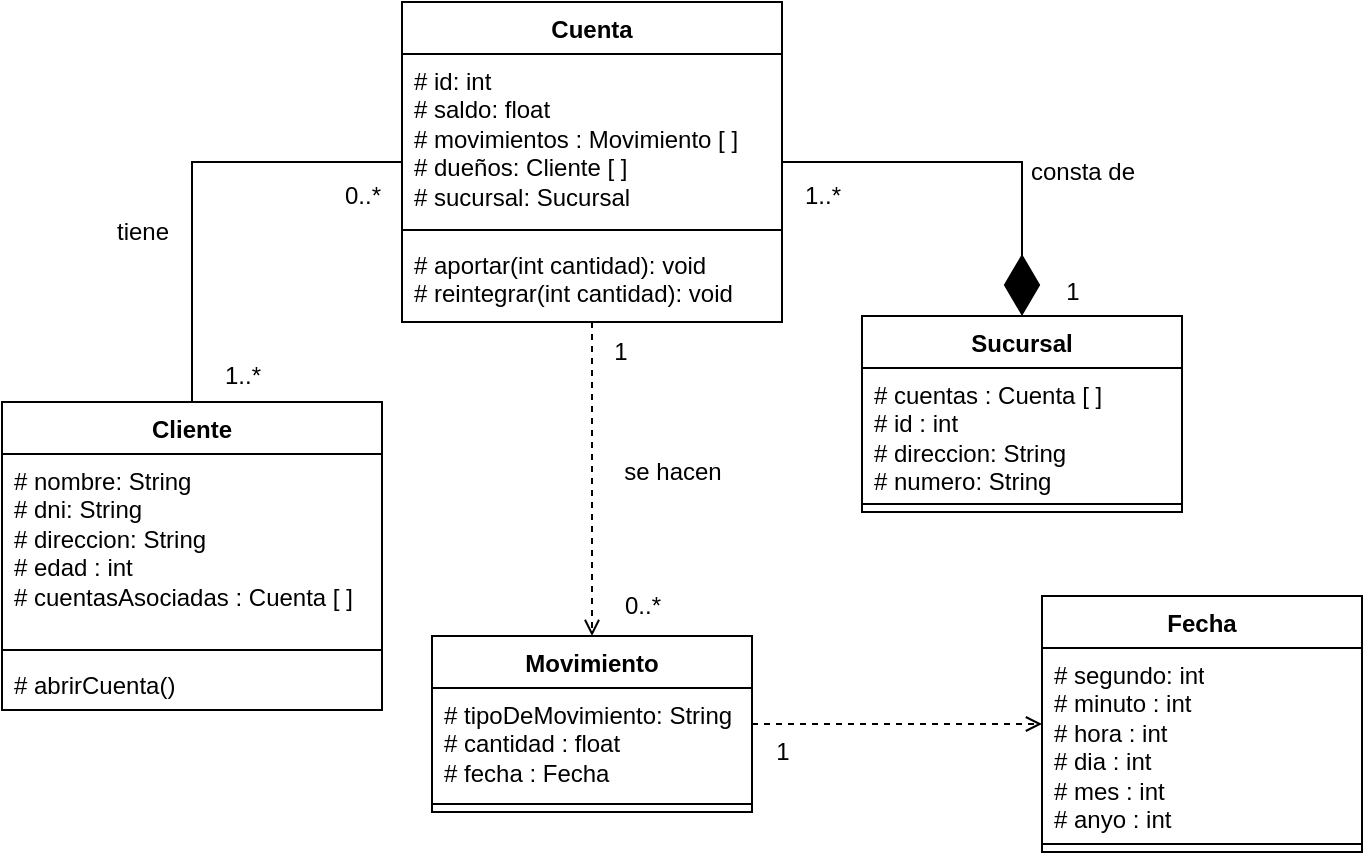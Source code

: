 <mxfile version="23.1.5" type="device">
  <diagram name="Página-1" id="_55B5pC5JDJ37WSoiYtw">
    <mxGraphModel dx="1114" dy="653" grid="1" gridSize="10" guides="1" tooltips="1" connect="1" arrows="1" fold="1" page="1" pageScale="1" pageWidth="827" pageHeight="1169" math="0" shadow="0">
      <root>
        <mxCell id="0" />
        <mxCell id="1" parent="0" />
        <mxCell id="JdFoB4AgebhaKyHrLRt9-7" style="edgeStyle=orthogonalEdgeStyle;rounded=0;orthogonalLoop=1;jettySize=auto;html=1;endArrow=none;endFill=0;" parent="1" source="mr3bneJVzwEX0hUYLpeO-5" target="m55yP_ke44dP9PxHUv14-1" edge="1">
          <mxGeometry relative="1" as="geometry" />
        </mxCell>
        <mxCell id="JdFoB4AgebhaKyHrLRt9-8" style="edgeStyle=orthogonalEdgeStyle;rounded=0;orthogonalLoop=1;jettySize=auto;html=1;endArrow=diamondThin;endFill=1;startSize=12;endSize=28;entryX=0.5;entryY=0;entryDx=0;entryDy=0;" parent="1" source="mr3bneJVzwEX0hUYLpeO-5" target="mr3bneJVzwEX0hUYLpeO-19" edge="1">
          <mxGeometry relative="1" as="geometry">
            <mxPoint x="595" y="370" as="targetPoint" />
          </mxGeometry>
        </mxCell>
        <mxCell id="JdFoB4AgebhaKyHrLRt9-9" style="edgeStyle=orthogonalEdgeStyle;rounded=0;orthogonalLoop=1;jettySize=auto;html=1;dashed=1;endArrow=open;endFill=0;" parent="1" source="mr3bneJVzwEX0hUYLpeO-5" target="mr3bneJVzwEX0hUYLpeO-10" edge="1">
          <mxGeometry relative="1" as="geometry" />
        </mxCell>
        <mxCell id="JdFoB4AgebhaKyHrLRt9-10" style="edgeStyle=orthogonalEdgeStyle;rounded=0;orthogonalLoop=1;jettySize=auto;html=1;endArrow=open;endFill=0;dashed=1;" parent="1" source="mr3bneJVzwEX0hUYLpeO-10" target="mr3bneJVzwEX0hUYLpeO-14" edge="1">
          <mxGeometry relative="1" as="geometry">
            <mxPoint x="550" y="563" as="targetPoint" />
            <Array as="points" />
          </mxGeometry>
        </mxCell>
        <mxCell id="JdFoB4AgebhaKyHrLRt9-11" value="0..*" style="text;html=1;align=center;verticalAlign=middle;resizable=0;points=[];autosize=1;strokeColor=none;fillColor=none;" parent="1" vertex="1">
          <mxGeometry x="250" y="280" width="40" height="30" as="geometry" />
        </mxCell>
        <mxCell id="JdFoB4AgebhaKyHrLRt9-12" value="0..*" style="text;html=1;align=center;verticalAlign=middle;resizable=0;points=[];autosize=1;strokeColor=none;fillColor=none;" parent="1" vertex="1">
          <mxGeometry x="390" y="485" width="40" height="30" as="geometry" />
        </mxCell>
        <mxCell id="JdFoB4AgebhaKyHrLRt9-13" value="1..*" style="text;html=1;align=center;verticalAlign=middle;resizable=0;points=[];autosize=1;strokeColor=none;fillColor=none;" parent="1" vertex="1">
          <mxGeometry x="190" y="370" width="40" height="30" as="geometry" />
        </mxCell>
        <mxCell id="JdFoB4AgebhaKyHrLRt9-14" value="1..*" style="text;html=1;align=center;verticalAlign=middle;resizable=0;points=[];autosize=1;strokeColor=none;fillColor=none;" parent="1" vertex="1">
          <mxGeometry x="480" y="280" width="40" height="30" as="geometry" />
        </mxCell>
        <mxCell id="JdFoB4AgebhaKyHrLRt9-15" value="1" style="text;html=1;align=center;verticalAlign=middle;resizable=0;points=[];autosize=1;strokeColor=none;fillColor=none;" parent="1" vertex="1">
          <mxGeometry x="610" y="328" width="30" height="30" as="geometry" />
        </mxCell>
        <mxCell id="JdFoB4AgebhaKyHrLRt9-16" value="1" style="text;html=1;align=center;verticalAlign=middle;resizable=0;points=[];autosize=1;strokeColor=none;fillColor=none;" parent="1" vertex="1">
          <mxGeometry x="384" y="358" width="30" height="30" as="geometry" />
        </mxCell>
        <mxCell id="JdFoB4AgebhaKyHrLRt9-17" value="consta de" style="text;html=1;align=center;verticalAlign=middle;resizable=0;points=[];autosize=1;strokeColor=none;fillColor=none;" parent="1" vertex="1">
          <mxGeometry x="590" y="268" width="80" height="30" as="geometry" />
        </mxCell>
        <mxCell id="JdFoB4AgebhaKyHrLRt9-18" value="tiene" style="text;html=1;align=center;verticalAlign=middle;resizable=0;points=[];autosize=1;strokeColor=none;fillColor=none;" parent="1" vertex="1">
          <mxGeometry x="135" y="298" width="50" height="30" as="geometry" />
        </mxCell>
        <mxCell id="JdFoB4AgebhaKyHrLRt9-19" value="se hacen" style="text;html=1;align=center;verticalAlign=middle;resizable=0;points=[];autosize=1;strokeColor=none;fillColor=none;" parent="1" vertex="1">
          <mxGeometry x="390" y="418" width="70" height="30" as="geometry" />
        </mxCell>
        <mxCell id="m55yP_ke44dP9PxHUv14-1" value="Cliente" style="swimlane;fontStyle=1;align=center;verticalAlign=top;childLayout=stackLayout;horizontal=1;startSize=26;horizontalStack=0;resizeParent=1;resizeParentMax=0;resizeLast=0;collapsible=1;marginBottom=0;whiteSpace=wrap;html=1;" parent="1" vertex="1">
          <mxGeometry x="90" y="398" width="190" height="154" as="geometry" />
        </mxCell>
        <mxCell id="m55yP_ke44dP9PxHUv14-2" value="# nombre: String&lt;br&gt;# dni: String&lt;br&gt;&lt;div&gt;# direccion: String&lt;/div&gt;&lt;div&gt;# edad : int&lt;/div&gt;&lt;div&gt;# cuentasAsociadas : Cuenta [ ]&lt;/div&gt;" style="text;strokeColor=none;fillColor=none;align=left;verticalAlign=top;spacingLeft=4;spacingRight=4;overflow=hidden;rotatable=0;points=[[0,0.5],[1,0.5]];portConstraint=eastwest;whiteSpace=wrap;html=1;" parent="m55yP_ke44dP9PxHUv14-1" vertex="1">
          <mxGeometry y="26" width="190" height="94" as="geometry" />
        </mxCell>
        <mxCell id="m55yP_ke44dP9PxHUv14-3" value="" style="line;strokeWidth=1;fillColor=none;align=left;verticalAlign=middle;spacingTop=-1;spacingLeft=3;spacingRight=3;rotatable=0;labelPosition=right;points=[];portConstraint=eastwest;strokeColor=inherit;" parent="m55yP_ke44dP9PxHUv14-1" vertex="1">
          <mxGeometry y="120" width="190" height="8" as="geometry" />
        </mxCell>
        <mxCell id="m55yP_ke44dP9PxHUv14-4" value="# abrirCuenta()" style="text;strokeColor=none;fillColor=none;align=left;verticalAlign=top;spacingLeft=4;spacingRight=4;overflow=hidden;rotatable=0;points=[[0,0.5],[1,0.5]];portConstraint=eastwest;whiteSpace=wrap;html=1;" parent="m55yP_ke44dP9PxHUv14-1" vertex="1">
          <mxGeometry y="128" width="190" height="26" as="geometry" />
        </mxCell>
        <mxCell id="mr3bneJVzwEX0hUYLpeO-5" value="Cuenta" style="swimlane;fontStyle=1;align=center;verticalAlign=top;childLayout=stackLayout;horizontal=1;startSize=26;horizontalStack=0;resizeParent=1;resizeParentMax=0;resizeLast=0;collapsible=1;marginBottom=0;whiteSpace=wrap;html=1;" vertex="1" parent="1">
          <mxGeometry x="290" y="198" width="190" height="160" as="geometry" />
        </mxCell>
        <mxCell id="mr3bneJVzwEX0hUYLpeO-6" value="# id: int&lt;br&gt;# saldo: float&lt;br&gt;# movimientos : Movimiento [ ]&lt;br&gt;# dueños: Cliente [ ]&lt;br&gt;# sucursal: Sucursal" style="text;strokeColor=none;fillColor=none;align=left;verticalAlign=top;spacingLeft=4;spacingRight=4;overflow=hidden;rotatable=0;points=[[0,0.5],[1,0.5]];portConstraint=eastwest;whiteSpace=wrap;html=1;" vertex="1" parent="mr3bneJVzwEX0hUYLpeO-5">
          <mxGeometry y="26" width="190" height="84" as="geometry" />
        </mxCell>
        <mxCell id="mr3bneJVzwEX0hUYLpeO-7" value="" style="line;strokeWidth=1;fillColor=none;align=left;verticalAlign=middle;spacingTop=-1;spacingLeft=3;spacingRight=3;rotatable=0;labelPosition=right;points=[];portConstraint=eastwest;strokeColor=inherit;" vertex="1" parent="mr3bneJVzwEX0hUYLpeO-5">
          <mxGeometry y="110" width="190" height="8" as="geometry" />
        </mxCell>
        <mxCell id="mr3bneJVzwEX0hUYLpeO-8" value="# aportar(int cantidad): void&lt;br&gt;# reintegrar(int cantidad): void" style="text;strokeColor=none;fillColor=none;align=left;verticalAlign=top;spacingLeft=4;spacingRight=4;overflow=hidden;rotatable=0;points=[[0,0.5],[1,0.5]];portConstraint=eastwest;whiteSpace=wrap;html=1;" vertex="1" parent="mr3bneJVzwEX0hUYLpeO-5">
          <mxGeometry y="118" width="190" height="42" as="geometry" />
        </mxCell>
        <mxCell id="mr3bneJVzwEX0hUYLpeO-10" value="Movimiento" style="swimlane;fontStyle=1;align=center;verticalAlign=top;childLayout=stackLayout;horizontal=1;startSize=26;horizontalStack=0;resizeParent=1;resizeParentMax=0;resizeLast=0;collapsible=1;marginBottom=0;whiteSpace=wrap;html=1;" vertex="1" parent="1">
          <mxGeometry x="305" y="515" width="160" height="88" as="geometry" />
        </mxCell>
        <mxCell id="mr3bneJVzwEX0hUYLpeO-11" value="# tipoDeMovimiento: String&lt;br&gt;# cantidad : float&lt;br&gt;# fecha : Fecha" style="text;strokeColor=none;fillColor=none;align=left;verticalAlign=top;spacingLeft=4;spacingRight=4;overflow=hidden;rotatable=0;points=[[0,0.5],[1,0.5]];portConstraint=eastwest;whiteSpace=wrap;html=1;" vertex="1" parent="mr3bneJVzwEX0hUYLpeO-10">
          <mxGeometry y="26" width="160" height="54" as="geometry" />
        </mxCell>
        <mxCell id="mr3bneJVzwEX0hUYLpeO-12" value="" style="line;strokeWidth=1;fillColor=none;align=left;verticalAlign=middle;spacingTop=-1;spacingLeft=3;spacingRight=3;rotatable=0;labelPosition=right;points=[];portConstraint=eastwest;strokeColor=inherit;" vertex="1" parent="mr3bneJVzwEX0hUYLpeO-10">
          <mxGeometry y="80" width="160" height="8" as="geometry" />
        </mxCell>
        <mxCell id="mr3bneJVzwEX0hUYLpeO-14" value="Fecha" style="swimlane;fontStyle=1;align=center;verticalAlign=top;childLayout=stackLayout;horizontal=1;startSize=26;horizontalStack=0;resizeParent=1;resizeParentMax=0;resizeLast=0;collapsible=1;marginBottom=0;whiteSpace=wrap;html=1;" vertex="1" parent="1">
          <mxGeometry x="610" y="495" width="160" height="128" as="geometry" />
        </mxCell>
        <mxCell id="mr3bneJVzwEX0hUYLpeO-15" value="# segundo: int&lt;br&gt;# minuto : int&lt;br&gt;# hora : int&lt;br&gt;# dia : int&lt;br&gt;# mes : int&lt;br&gt;# anyo : int" style="text;strokeColor=none;fillColor=none;align=left;verticalAlign=top;spacingLeft=4;spacingRight=4;overflow=hidden;rotatable=0;points=[[0,0.5],[1,0.5]];portConstraint=eastwest;whiteSpace=wrap;html=1;" vertex="1" parent="mr3bneJVzwEX0hUYLpeO-14">
          <mxGeometry y="26" width="160" height="94" as="geometry" />
        </mxCell>
        <mxCell id="mr3bneJVzwEX0hUYLpeO-16" value="" style="line;strokeWidth=1;fillColor=none;align=left;verticalAlign=middle;spacingTop=-1;spacingLeft=3;spacingRight=3;rotatable=0;labelPosition=right;points=[];portConstraint=eastwest;strokeColor=inherit;" vertex="1" parent="mr3bneJVzwEX0hUYLpeO-14">
          <mxGeometry y="120" width="160" height="8" as="geometry" />
        </mxCell>
        <mxCell id="mr3bneJVzwEX0hUYLpeO-18" value="1" style="text;html=1;align=center;verticalAlign=middle;resizable=0;points=[];autosize=1;strokeColor=none;fillColor=none;" vertex="1" parent="1">
          <mxGeometry x="465" y="558" width="30" height="30" as="geometry" />
        </mxCell>
        <mxCell id="mr3bneJVzwEX0hUYLpeO-19" value="Sucursal" style="swimlane;fontStyle=1;align=center;verticalAlign=top;childLayout=stackLayout;horizontal=1;startSize=26;horizontalStack=0;resizeParent=1;resizeParentMax=0;resizeLast=0;collapsible=1;marginBottom=0;whiteSpace=wrap;html=1;" vertex="1" parent="1">
          <mxGeometry x="520" y="355" width="160" height="98" as="geometry" />
        </mxCell>
        <mxCell id="mr3bneJVzwEX0hUYLpeO-20" value="# cuentas : Cuenta [ ]&lt;br&gt;# id : int&lt;br&gt;# direccion: String&lt;br&gt;# numero: String" style="text;strokeColor=none;fillColor=none;align=left;verticalAlign=top;spacingLeft=4;spacingRight=4;overflow=hidden;rotatable=0;points=[[0,0.5],[1,0.5]];portConstraint=eastwest;whiteSpace=wrap;html=1;" vertex="1" parent="mr3bneJVzwEX0hUYLpeO-19">
          <mxGeometry y="26" width="160" height="64" as="geometry" />
        </mxCell>
        <mxCell id="mr3bneJVzwEX0hUYLpeO-21" value="" style="line;strokeWidth=1;fillColor=none;align=left;verticalAlign=middle;spacingTop=-1;spacingLeft=3;spacingRight=3;rotatable=0;labelPosition=right;points=[];portConstraint=eastwest;strokeColor=inherit;" vertex="1" parent="mr3bneJVzwEX0hUYLpeO-19">
          <mxGeometry y="90" width="160" height="8" as="geometry" />
        </mxCell>
      </root>
    </mxGraphModel>
  </diagram>
</mxfile>
